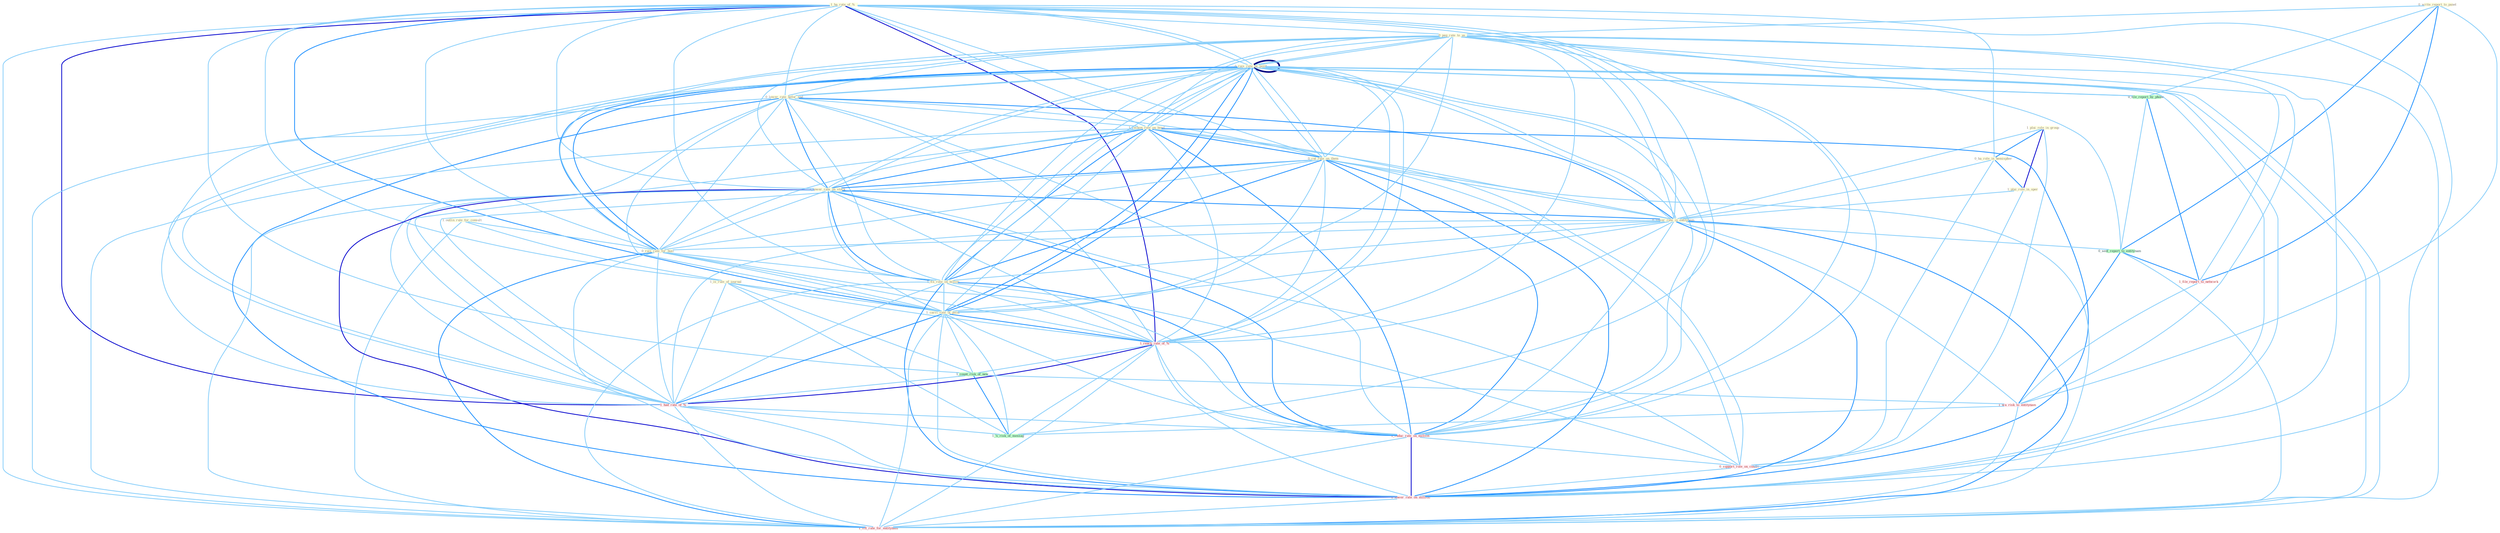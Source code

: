 Graph G{ 
    node
    [shape=polygon,style=filled,width=.5,height=.06,color="#BDFCC9",fixedsize=true,fontsize=4,
    fontcolor="#2f4f4f"];
    {node
    [color="#ffffe0", fontcolor="#8b7d6b"] "0_write_report_to_panel " "1_plai_role_in_group " "1_ha_rate_of_% " "0_rais_rate_by_point " "0_lower_rate_befor_end " "1_outlin_rule_for_consult " "0_ha_role_in_hemispher " "1_reckon_rate_on_bond " "1_is_rule_of_journal " "0_cut_rate_on_them " "1_plai_role_in_oper " "1_lower_rate_on_stock " "0_peg_rate_to_us " "0_lower_rate_in_entitynam " "0_rais_rate_for_busi " "1_fix_rate_on_billion " "1_carri_rate_of_point " "0_rais_rate_by_point "}
{node [color="#fff0f5", fontcolor="#b22222"] "1_reach_rate_of_% " "1_had_rate_of_% " "1_file_report_to_network " "1_reduc_rate_on_million " "1_wa_risk_to_entitynam " "0_support_role_on_condit " "1_lower_rate_on_million " "1_lift_rate_for_entitynam "}
edge [color="#B0E2FF"];

	"0_write_report_to_panel " -- "0_peg_rate_to_us " [w="1", color="#87cefa" ];
	"0_write_report_to_panel " -- "0_file_report_by_phone " [w="1", color="#87cefa" ];
	"0_write_report_to_panel " -- "0_sent_report_to_entitynam " [w="2", color="#1e90ff" , len=0.8];
	"0_write_report_to_panel " -- "1_file_report_to_network " [w="2", color="#1e90ff" , len=0.8];
	"0_write_report_to_panel " -- "1_wa_risk_to_entitynam " [w="1", color="#87cefa" ];
	"1_plai_role_in_group " -- "0_ha_role_in_hemispher " [w="2", color="#1e90ff" , len=0.8];
	"1_plai_role_in_group " -- "1_plai_role_in_oper " [w="3", color="#0000cd" , len=0.6];
	"1_plai_role_in_group " -- "0_lower_rate_in_entitynam " [w="1", color="#87cefa" ];
	"1_plai_role_in_group " -- "0_support_role_on_condit " [w="1", color="#87cefa" ];
	"1_ha_rate_of_% " -- "0_rais_rate_by_point " [w="1", color="#87cefa" ];
	"1_ha_rate_of_% " -- "0_lower_rate_befor_end " [w="1", color="#87cefa" ];
	"1_ha_rate_of_% " -- "0_ha_role_in_hemispher " [w="1", color="#87cefa" ];
	"1_ha_rate_of_% " -- "1_reckon_rate_on_bond " [w="1", color="#87cefa" ];
	"1_ha_rate_of_% " -- "1_is_rule_of_journal " [w="1", color="#87cefa" ];
	"1_ha_rate_of_% " -- "0_cut_rate_on_them " [w="1", color="#87cefa" ];
	"1_ha_rate_of_% " -- "1_lower_rate_on_stock " [w="1", color="#87cefa" ];
	"1_ha_rate_of_% " -- "0_peg_rate_to_us " [w="1", color="#87cefa" ];
	"1_ha_rate_of_% " -- "0_lower_rate_in_entitynam " [w="1", color="#87cefa" ];
	"1_ha_rate_of_% " -- "0_rais_rate_for_busi " [w="1", color="#87cefa" ];
	"1_ha_rate_of_% " -- "1_fix_rate_on_billion " [w="1", color="#87cefa" ];
	"1_ha_rate_of_% " -- "1_carri_rate_of_point " [w="2", color="#1e90ff" , len=0.8];
	"1_ha_rate_of_% " -- "0_rais_rate_by_point " [w="1", color="#87cefa" ];
	"1_ha_rate_of_% " -- "1_reach_rate_of_% " [w="3", color="#0000cd" , len=0.6];
	"1_ha_rate_of_% " -- "1_count_risk_of_new " [w="1", color="#87cefa" ];
	"1_ha_rate_of_% " -- "1_had_rate_of_% " [w="3", color="#0000cd" , len=0.6];
	"1_ha_rate_of_% " -- "1_reduc_rate_on_million " [w="1", color="#87cefa" ];
	"1_ha_rate_of_% " -- "1_'s_risk_of_messag " [w="1", color="#87cefa" ];
	"1_ha_rate_of_% " -- "1_lower_rate_on_million " [w="1", color="#87cefa" ];
	"1_ha_rate_of_% " -- "1_lift_rate_for_entitynam " [w="1", color="#87cefa" ];
	"0_rais_rate_by_point " -- "0_lower_rate_befor_end " [w="1", color="#87cefa" ];
	"0_rais_rate_by_point " -- "1_reckon_rate_on_bond " [w="1", color="#87cefa" ];
	"0_rais_rate_by_point " -- "0_cut_rate_on_them " [w="1", color="#87cefa" ];
	"0_rais_rate_by_point " -- "1_lower_rate_on_stock " [w="1", color="#87cefa" ];
	"0_rais_rate_by_point " -- "0_peg_rate_to_us " [w="1", color="#87cefa" ];
	"0_rais_rate_by_point " -- "0_lower_rate_in_entitynam " [w="1", color="#87cefa" ];
	"0_rais_rate_by_point " -- "0_rais_rate_for_busi " [w="2", color="#1e90ff" , len=0.8];
	"0_rais_rate_by_point " -- "1_fix_rate_on_billion " [w="1", color="#87cefa" ];
	"0_rais_rate_by_point " -- "1_carri_rate_of_point " [w="2", color="#1e90ff" , len=0.8];
	"0_rais_rate_by_point " -- "0_rais_rate_by_point " [w="4", style=bold, color="#000080", len=0.4];
	"0_rais_rate_by_point " -- "1_reach_rate_of_% " [w="1", color="#87cefa" ];
	"0_rais_rate_by_point " -- "0_file_report_by_phone " [w="1", color="#87cefa" ];
	"0_rais_rate_by_point " -- "1_had_rate_of_% " [w="1", color="#87cefa" ];
	"0_rais_rate_by_point " -- "1_reduc_rate_on_million " [w="1", color="#87cefa" ];
	"0_rais_rate_by_point " -- "1_lower_rate_on_million " [w="1", color="#87cefa" ];
	"0_rais_rate_by_point " -- "1_lift_rate_for_entitynam " [w="1", color="#87cefa" ];
	"0_lower_rate_befor_end " -- "1_reckon_rate_on_bond " [w="1", color="#87cefa" ];
	"0_lower_rate_befor_end " -- "0_cut_rate_on_them " [w="1", color="#87cefa" ];
	"0_lower_rate_befor_end " -- "1_lower_rate_on_stock " [w="2", color="#1e90ff" , len=0.8];
	"0_lower_rate_befor_end " -- "0_peg_rate_to_us " [w="1", color="#87cefa" ];
	"0_lower_rate_befor_end " -- "0_lower_rate_in_entitynam " [w="2", color="#1e90ff" , len=0.8];
	"0_lower_rate_befor_end " -- "0_rais_rate_for_busi " [w="1", color="#87cefa" ];
	"0_lower_rate_befor_end " -- "1_fix_rate_on_billion " [w="1", color="#87cefa" ];
	"0_lower_rate_befor_end " -- "1_carri_rate_of_point " [w="1", color="#87cefa" ];
	"0_lower_rate_befor_end " -- "0_rais_rate_by_point " [w="1", color="#87cefa" ];
	"0_lower_rate_befor_end " -- "1_reach_rate_of_% " [w="1", color="#87cefa" ];
	"0_lower_rate_befor_end " -- "1_had_rate_of_% " [w="1", color="#87cefa" ];
	"0_lower_rate_befor_end " -- "1_reduc_rate_on_million " [w="1", color="#87cefa" ];
	"0_lower_rate_befor_end " -- "1_lower_rate_on_million " [w="2", color="#1e90ff" , len=0.8];
	"0_lower_rate_befor_end " -- "1_lift_rate_for_entitynam " [w="1", color="#87cefa" ];
	"1_outlin_rule_for_consult " -- "1_is_rule_of_journal " [w="1", color="#87cefa" ];
	"1_outlin_rule_for_consult " -- "0_rais_rate_for_busi " [w="1", color="#87cefa" ];
	"1_outlin_rule_for_consult " -- "1_lift_rate_for_entitynam " [w="1", color="#87cefa" ];
	"0_ha_role_in_hemispher " -- "1_plai_role_in_oper " [w="2", color="#1e90ff" , len=0.8];
	"0_ha_role_in_hemispher " -- "0_lower_rate_in_entitynam " [w="1", color="#87cefa" ];
	"0_ha_role_in_hemispher " -- "0_support_role_on_condit " [w="1", color="#87cefa" ];
	"1_reckon_rate_on_bond " -- "0_cut_rate_on_them " [w="2", color="#1e90ff" , len=0.8];
	"1_reckon_rate_on_bond " -- "1_lower_rate_on_stock " [w="2", color="#1e90ff" , len=0.8];
	"1_reckon_rate_on_bond " -- "0_peg_rate_to_us " [w="1", color="#87cefa" ];
	"1_reckon_rate_on_bond " -- "0_lower_rate_in_entitynam " [w="1", color="#87cefa" ];
	"1_reckon_rate_on_bond " -- "0_rais_rate_for_busi " [w="1", color="#87cefa" ];
	"1_reckon_rate_on_bond " -- "1_fix_rate_on_billion " [w="2", color="#1e90ff" , len=0.8];
	"1_reckon_rate_on_bond " -- "1_carri_rate_of_point " [w="1", color="#87cefa" ];
	"1_reckon_rate_on_bond " -- "0_rais_rate_by_point " [w="1", color="#87cefa" ];
	"1_reckon_rate_on_bond " -- "1_reach_rate_of_% " [w="1", color="#87cefa" ];
	"1_reckon_rate_on_bond " -- "1_had_rate_of_% " [w="1", color="#87cefa" ];
	"1_reckon_rate_on_bond " -- "1_reduc_rate_on_million " [w="2", color="#1e90ff" , len=0.8];
	"1_reckon_rate_on_bond " -- "0_support_role_on_condit " [w="1", color="#87cefa" ];
	"1_reckon_rate_on_bond " -- "1_lower_rate_on_million " [w="2", color="#1e90ff" , len=0.8];
	"1_reckon_rate_on_bond " -- "1_lift_rate_for_entitynam " [w="1", color="#87cefa" ];
	"1_is_rule_of_journal " -- "1_carri_rate_of_point " [w="1", color="#87cefa" ];
	"1_is_rule_of_journal " -- "1_reach_rate_of_% " [w="1", color="#87cefa" ];
	"1_is_rule_of_journal " -- "1_count_risk_of_new " [w="1", color="#87cefa" ];
	"1_is_rule_of_journal " -- "1_had_rate_of_% " [w="1", color="#87cefa" ];
	"1_is_rule_of_journal " -- "1_'s_risk_of_messag " [w="1", color="#87cefa" ];
	"0_cut_rate_on_them " -- "1_lower_rate_on_stock " [w="2", color="#1e90ff" , len=0.8];
	"0_cut_rate_on_them " -- "0_peg_rate_to_us " [w="1", color="#87cefa" ];
	"0_cut_rate_on_them " -- "0_lower_rate_in_entitynam " [w="1", color="#87cefa" ];
	"0_cut_rate_on_them " -- "0_rais_rate_for_busi " [w="1", color="#87cefa" ];
	"0_cut_rate_on_them " -- "1_fix_rate_on_billion " [w="2", color="#1e90ff" , len=0.8];
	"0_cut_rate_on_them " -- "1_carri_rate_of_point " [w="1", color="#87cefa" ];
	"0_cut_rate_on_them " -- "0_rais_rate_by_point " [w="1", color="#87cefa" ];
	"0_cut_rate_on_them " -- "1_reach_rate_of_% " [w="1", color="#87cefa" ];
	"0_cut_rate_on_them " -- "1_had_rate_of_% " [w="1", color="#87cefa" ];
	"0_cut_rate_on_them " -- "1_reduc_rate_on_million " [w="2", color="#1e90ff" , len=0.8];
	"0_cut_rate_on_them " -- "0_support_role_on_condit " [w="1", color="#87cefa" ];
	"0_cut_rate_on_them " -- "1_lower_rate_on_million " [w="2", color="#1e90ff" , len=0.8];
	"0_cut_rate_on_them " -- "1_lift_rate_for_entitynam " [w="1", color="#87cefa" ];
	"1_plai_role_in_oper " -- "0_lower_rate_in_entitynam " [w="1", color="#87cefa" ];
	"1_plai_role_in_oper " -- "0_support_role_on_condit " [w="1", color="#87cefa" ];
	"1_lower_rate_on_stock " -- "0_peg_rate_to_us " [w="1", color="#87cefa" ];
	"1_lower_rate_on_stock " -- "0_lower_rate_in_entitynam " [w="2", color="#1e90ff" , len=0.8];
	"1_lower_rate_on_stock " -- "0_rais_rate_for_busi " [w="1", color="#87cefa" ];
	"1_lower_rate_on_stock " -- "1_fix_rate_on_billion " [w="2", color="#1e90ff" , len=0.8];
	"1_lower_rate_on_stock " -- "1_carri_rate_of_point " [w="1", color="#87cefa" ];
	"1_lower_rate_on_stock " -- "0_rais_rate_by_point " [w="1", color="#87cefa" ];
	"1_lower_rate_on_stock " -- "1_reach_rate_of_% " [w="1", color="#87cefa" ];
	"1_lower_rate_on_stock " -- "1_had_rate_of_% " [w="1", color="#87cefa" ];
	"1_lower_rate_on_stock " -- "1_reduc_rate_on_million " [w="2", color="#1e90ff" , len=0.8];
	"1_lower_rate_on_stock " -- "0_support_role_on_condit " [w="1", color="#87cefa" ];
	"1_lower_rate_on_stock " -- "1_lower_rate_on_million " [w="3", color="#0000cd" , len=0.6];
	"1_lower_rate_on_stock " -- "1_lift_rate_for_entitynam " [w="1", color="#87cefa" ];
	"0_peg_rate_to_us " -- "0_lower_rate_in_entitynam " [w="1", color="#87cefa" ];
	"0_peg_rate_to_us " -- "0_rais_rate_for_busi " [w="1", color="#87cefa" ];
	"0_peg_rate_to_us " -- "1_fix_rate_on_billion " [w="1", color="#87cefa" ];
	"0_peg_rate_to_us " -- "1_carri_rate_of_point " [w="1", color="#87cefa" ];
	"0_peg_rate_to_us " -- "0_rais_rate_by_point " [w="1", color="#87cefa" ];
	"0_peg_rate_to_us " -- "1_reach_rate_of_% " [w="1", color="#87cefa" ];
	"0_peg_rate_to_us " -- "1_had_rate_of_% " [w="1", color="#87cefa" ];
	"0_peg_rate_to_us " -- "0_sent_report_to_entitynam " [w="1", color="#87cefa" ];
	"0_peg_rate_to_us " -- "1_file_report_to_network " [w="1", color="#87cefa" ];
	"0_peg_rate_to_us " -- "1_reduc_rate_on_million " [w="1", color="#87cefa" ];
	"0_peg_rate_to_us " -- "1_wa_risk_to_entitynam " [w="1", color="#87cefa" ];
	"0_peg_rate_to_us " -- "1_lower_rate_on_million " [w="1", color="#87cefa" ];
	"0_peg_rate_to_us " -- "1_lift_rate_for_entitynam " [w="1", color="#87cefa" ];
	"0_lower_rate_in_entitynam " -- "0_rais_rate_for_busi " [w="1", color="#87cefa" ];
	"0_lower_rate_in_entitynam " -- "1_fix_rate_on_billion " [w="1", color="#87cefa" ];
	"0_lower_rate_in_entitynam " -- "1_carri_rate_of_point " [w="1", color="#87cefa" ];
	"0_lower_rate_in_entitynam " -- "0_rais_rate_by_point " [w="1", color="#87cefa" ];
	"0_lower_rate_in_entitynam " -- "1_reach_rate_of_% " [w="1", color="#87cefa" ];
	"0_lower_rate_in_entitynam " -- "1_had_rate_of_% " [w="1", color="#87cefa" ];
	"0_lower_rate_in_entitynam " -- "0_sent_report_to_entitynam " [w="1", color="#87cefa" ];
	"0_lower_rate_in_entitynam " -- "1_reduc_rate_on_million " [w="1", color="#87cefa" ];
	"0_lower_rate_in_entitynam " -- "1_wa_risk_to_entitynam " [w="1", color="#87cefa" ];
	"0_lower_rate_in_entitynam " -- "1_lower_rate_on_million " [w="2", color="#1e90ff" , len=0.8];
	"0_lower_rate_in_entitynam " -- "1_lift_rate_for_entitynam " [w="2", color="#1e90ff" , len=0.8];
	"0_rais_rate_for_busi " -- "1_fix_rate_on_billion " [w="1", color="#87cefa" ];
	"0_rais_rate_for_busi " -- "1_carri_rate_of_point " [w="1", color="#87cefa" ];
	"0_rais_rate_for_busi " -- "0_rais_rate_by_point " [w="2", color="#1e90ff" , len=0.8];
	"0_rais_rate_for_busi " -- "1_reach_rate_of_% " [w="1", color="#87cefa" ];
	"0_rais_rate_for_busi " -- "1_had_rate_of_% " [w="1", color="#87cefa" ];
	"0_rais_rate_for_busi " -- "1_reduc_rate_on_million " [w="1", color="#87cefa" ];
	"0_rais_rate_for_busi " -- "1_lower_rate_on_million " [w="1", color="#87cefa" ];
	"0_rais_rate_for_busi " -- "1_lift_rate_for_entitynam " [w="2", color="#1e90ff" , len=0.8];
	"1_fix_rate_on_billion " -- "1_carri_rate_of_point " [w="1", color="#87cefa" ];
	"1_fix_rate_on_billion " -- "0_rais_rate_by_point " [w="1", color="#87cefa" ];
	"1_fix_rate_on_billion " -- "1_reach_rate_of_% " [w="1", color="#87cefa" ];
	"1_fix_rate_on_billion " -- "1_had_rate_of_% " [w="1", color="#87cefa" ];
	"1_fix_rate_on_billion " -- "1_reduc_rate_on_million " [w="2", color="#1e90ff" , len=0.8];
	"1_fix_rate_on_billion " -- "0_support_role_on_condit " [w="1", color="#87cefa" ];
	"1_fix_rate_on_billion " -- "1_lower_rate_on_million " [w="2", color="#1e90ff" , len=0.8];
	"1_fix_rate_on_billion " -- "1_lift_rate_for_entitynam " [w="1", color="#87cefa" ];
	"1_carri_rate_of_point " -- "0_rais_rate_by_point " [w="2", color="#1e90ff" , len=0.8];
	"1_carri_rate_of_point " -- "1_reach_rate_of_% " [w="2", color="#1e90ff" , len=0.8];
	"1_carri_rate_of_point " -- "1_count_risk_of_new " [w="1", color="#87cefa" ];
	"1_carri_rate_of_point " -- "1_had_rate_of_% " [w="2", color="#1e90ff" , len=0.8];
	"1_carri_rate_of_point " -- "1_reduc_rate_on_million " [w="1", color="#87cefa" ];
	"1_carri_rate_of_point " -- "1_'s_risk_of_messag " [w="1", color="#87cefa" ];
	"1_carri_rate_of_point " -- "1_lower_rate_on_million " [w="1", color="#87cefa" ];
	"1_carri_rate_of_point " -- "1_lift_rate_for_entitynam " [w="1", color="#87cefa" ];
	"0_rais_rate_by_point " -- "1_reach_rate_of_% " [w="1", color="#87cefa" ];
	"0_rais_rate_by_point " -- "0_file_report_by_phone " [w="1", color="#87cefa" ];
	"0_rais_rate_by_point " -- "1_had_rate_of_% " [w="1", color="#87cefa" ];
	"0_rais_rate_by_point " -- "1_reduc_rate_on_million " [w="1", color="#87cefa" ];
	"0_rais_rate_by_point " -- "1_lower_rate_on_million " [w="1", color="#87cefa" ];
	"0_rais_rate_by_point " -- "1_lift_rate_for_entitynam " [w="1", color="#87cefa" ];
	"1_reach_rate_of_% " -- "1_count_risk_of_new " [w="1", color="#87cefa" ];
	"1_reach_rate_of_% " -- "1_had_rate_of_% " [w="3", color="#0000cd" , len=0.6];
	"1_reach_rate_of_% " -- "1_reduc_rate_on_million " [w="1", color="#87cefa" ];
	"1_reach_rate_of_% " -- "1_'s_risk_of_messag " [w="1", color="#87cefa" ];
	"1_reach_rate_of_% " -- "1_lower_rate_on_million " [w="1", color="#87cefa" ];
	"1_reach_rate_of_% " -- "1_lift_rate_for_entitynam " [w="1", color="#87cefa" ];
	"0_file_report_by_phone " -- "0_sent_report_to_entitynam " [w="1", color="#87cefa" ];
	"0_file_report_by_phone " -- "1_file_report_to_network " [w="2", color="#1e90ff" , len=0.8];
	"1_count_risk_of_new " -- "1_had_rate_of_% " [w="1", color="#87cefa" ];
	"1_count_risk_of_new " -- "1_wa_risk_to_entitynam " [w="1", color="#87cefa" ];
	"1_count_risk_of_new " -- "1_'s_risk_of_messag " [w="2", color="#1e90ff" , len=0.8];
	"1_had_rate_of_% " -- "1_reduc_rate_on_million " [w="1", color="#87cefa" ];
	"1_had_rate_of_% " -- "1_'s_risk_of_messag " [w="1", color="#87cefa" ];
	"1_had_rate_of_% " -- "1_lower_rate_on_million " [w="1", color="#87cefa" ];
	"1_had_rate_of_% " -- "1_lift_rate_for_entitynam " [w="1", color="#87cefa" ];
	"0_sent_report_to_entitynam " -- "1_file_report_to_network " [w="2", color="#1e90ff" , len=0.8];
	"0_sent_report_to_entitynam " -- "1_wa_risk_to_entitynam " [w="2", color="#1e90ff" , len=0.8];
	"0_sent_report_to_entitynam " -- "1_lift_rate_for_entitynam " [w="1", color="#87cefa" ];
	"1_file_report_to_network " -- "1_wa_risk_to_entitynam " [w="1", color="#87cefa" ];
	"1_reduc_rate_on_million " -- "0_support_role_on_condit " [w="1", color="#87cefa" ];
	"1_reduc_rate_on_million " -- "1_lower_rate_on_million " [w="3", color="#0000cd" , len=0.6];
	"1_reduc_rate_on_million " -- "1_lift_rate_for_entitynam " [w="1", color="#87cefa" ];
	"1_wa_risk_to_entitynam " -- "1_'s_risk_of_messag " [w="1", color="#87cefa" ];
	"1_wa_risk_to_entitynam " -- "1_lift_rate_for_entitynam " [w="1", color="#87cefa" ];
	"0_support_role_on_condit " -- "1_lower_rate_on_million " [w="1", color="#87cefa" ];
	"1_lower_rate_on_million " -- "1_lift_rate_for_entitynam " [w="1", color="#87cefa" ];
}
